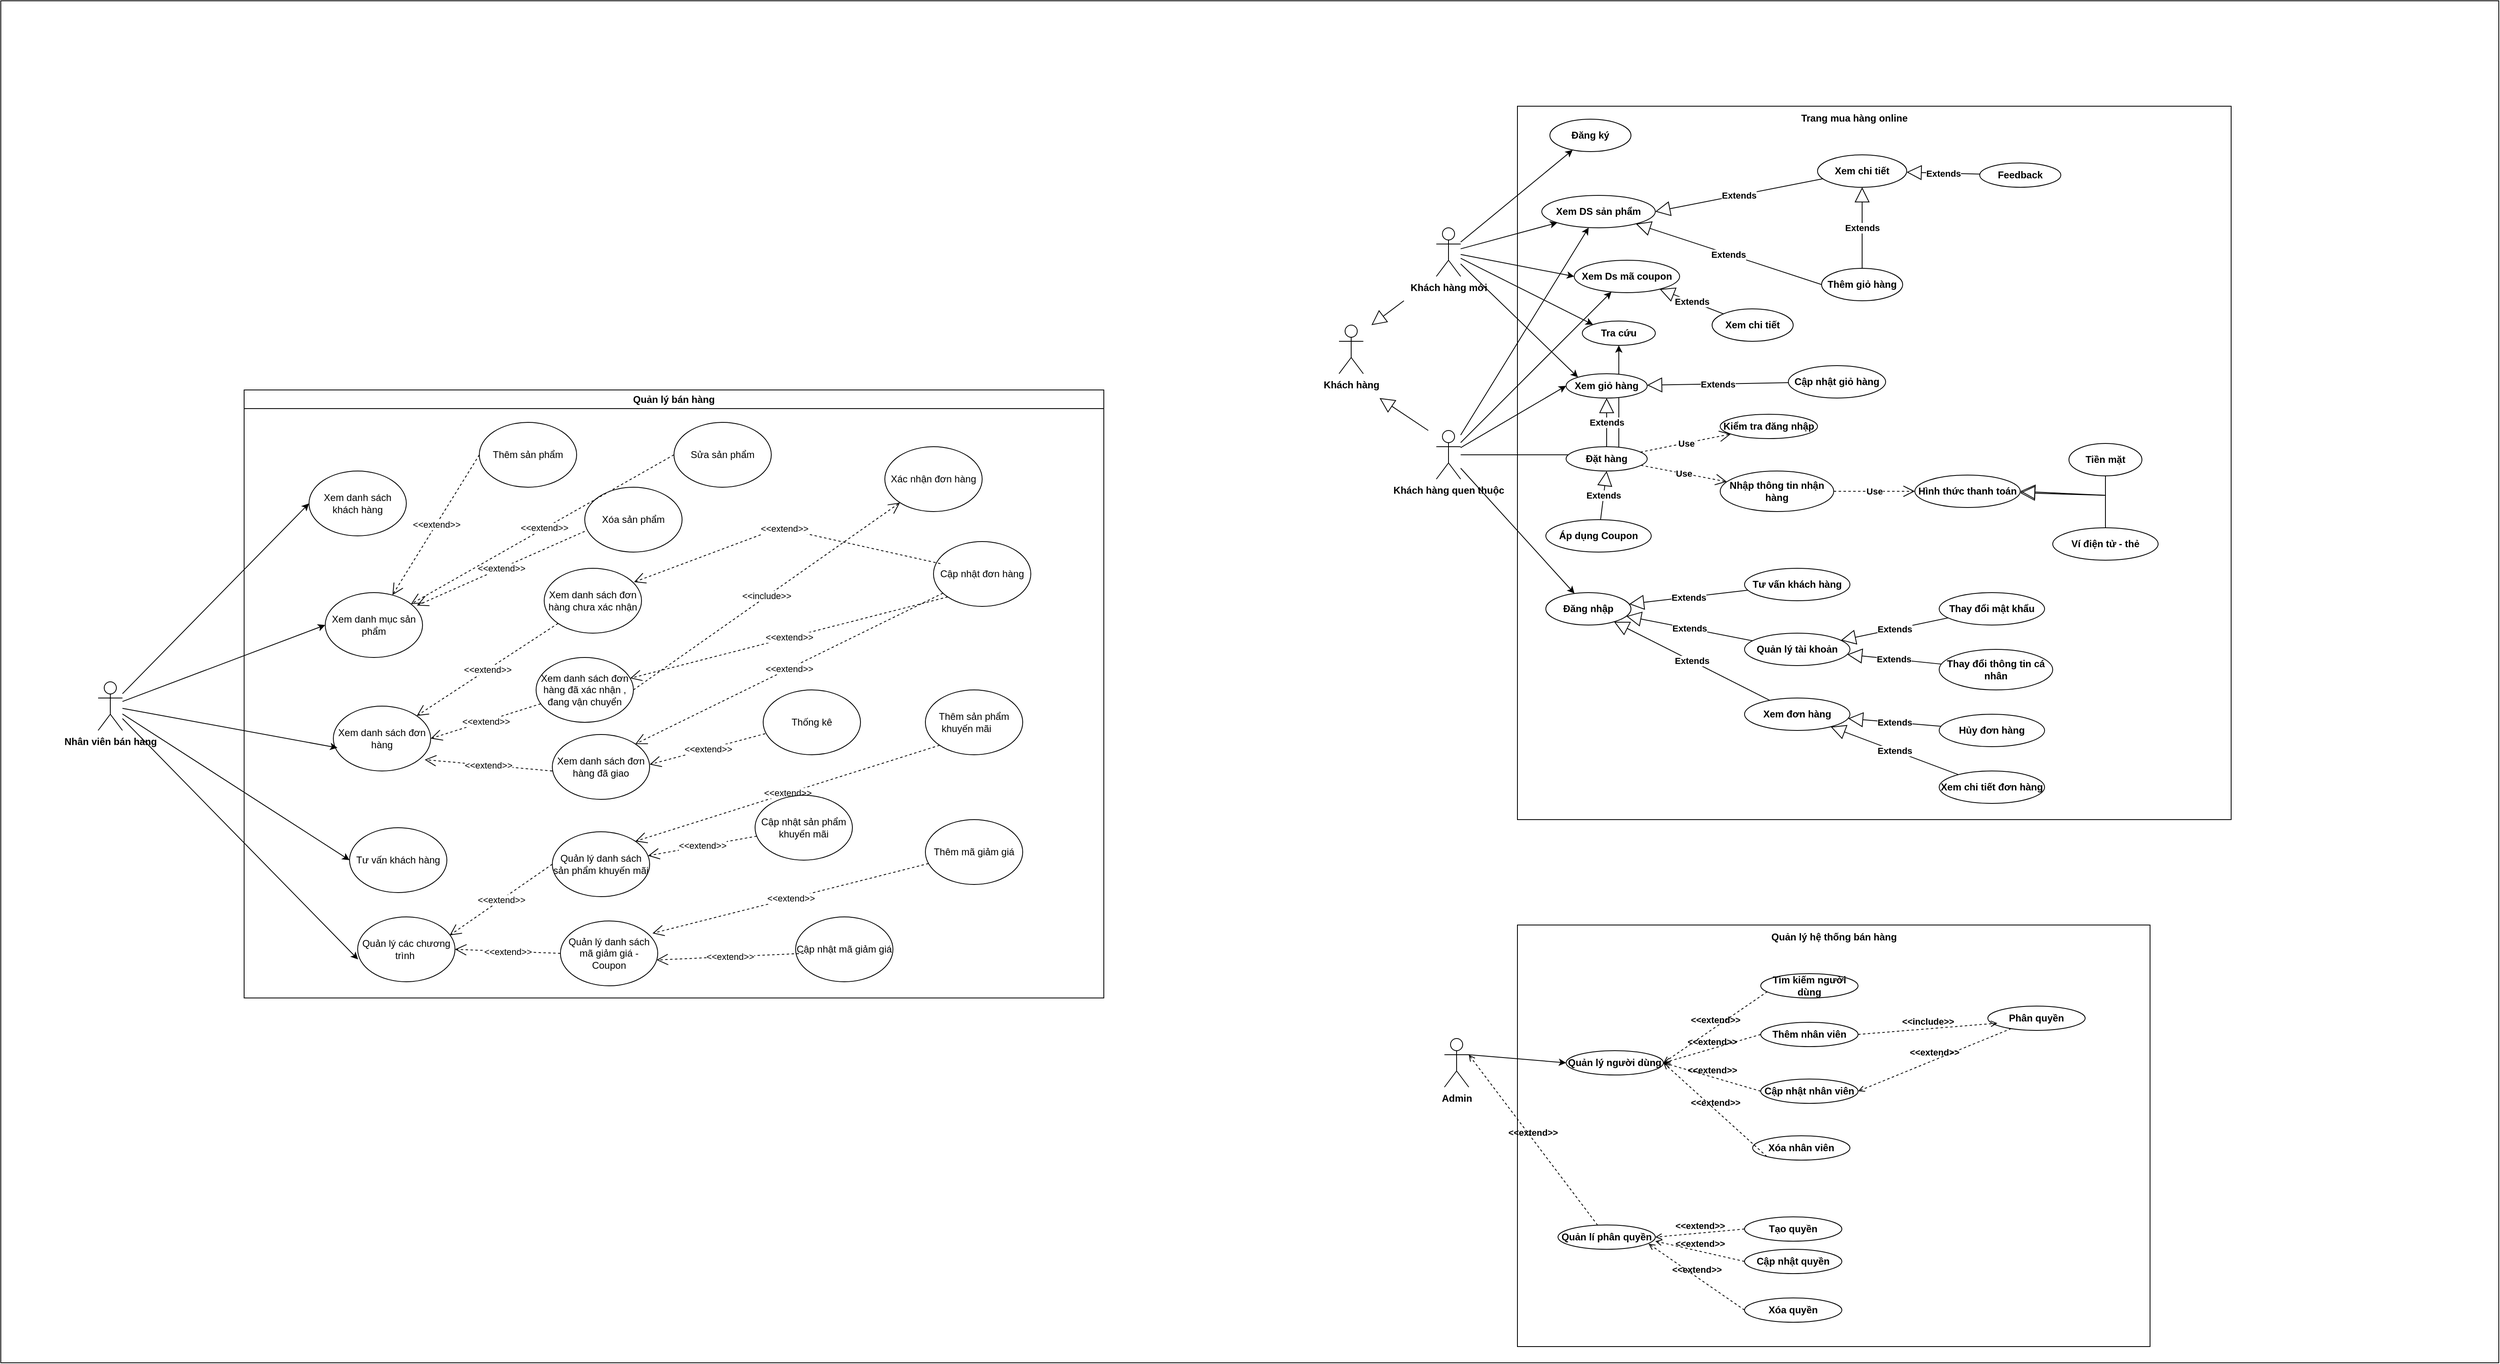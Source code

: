 <mxfile version="28.2.4" pages="2">
  <diagram name="Trang-1" id="hPvKzBz1b78GgGM9Wtxj">
    <mxGraphModel grid="1" page="1" gridSize="10" guides="1" tooltips="1" connect="1" arrows="1" fold="1" pageScale="1" pageWidth="827" pageHeight="1169" math="0" shadow="0">
      <root>
        <mxCell id="0" />
        <mxCell id="1" parent="0" />
        <mxCell id="7KAacbBbOtTTsOqDtR2a-72" value="" style="rounded=0;whiteSpace=wrap;html=1;fontStyle=1" vertex="1" parent="1">
          <mxGeometry x="-1910" y="-1150" width="3080" height="1680" as="geometry" />
        </mxCell>
        <mxCell id="szL0_lKkmVnAjkS_TGyX-1" value="" style="rounded=0;whiteSpace=wrap;html=1;fontStyle=1" vertex="1" parent="1">
          <mxGeometry x="-40" y="-10" width="780" height="520" as="geometry" />
        </mxCell>
        <mxCell id="szL0_lKkmVnAjkS_TGyX-2" value="Admin" style="shape=umlActor;verticalLabelPosition=bottom;verticalAlign=top;html=1;outlineConnect=0;fontStyle=1" vertex="1" parent="1">
          <mxGeometry x="-130" y="130" width="30" height="60" as="geometry" />
        </mxCell>
        <mxCell id="7KAacbBbOtTTsOqDtR2a-1" value="" style="rounded=0;whiteSpace=wrap;html=1;fontStyle=1" vertex="1" parent="1">
          <mxGeometry x="-40" y="-1020" width="880" height="880" as="geometry" />
        </mxCell>
        <mxCell id="7KAacbBbOtTTsOqDtR2a-34" style="rounded=0;orthogonalLoop=1;jettySize=auto;html=1;fontStyle=1" edge="1" parent="1" source="7KAacbBbOtTTsOqDtR2a-2" target="7KAacbBbOtTTsOqDtR2a-8">
          <mxGeometry relative="1" as="geometry" />
        </mxCell>
        <mxCell id="7KAacbBbOtTTsOqDtR2a-35" style="rounded=0;orthogonalLoop=1;jettySize=auto;html=1;entryX=0;entryY=0.5;entryDx=0;entryDy=0;fontStyle=1" edge="1" parent="1" source="7KAacbBbOtTTsOqDtR2a-2" target="7KAacbBbOtTTsOqDtR2a-11">
          <mxGeometry relative="1" as="geometry" />
        </mxCell>
        <mxCell id="7KAacbBbOtTTsOqDtR2a-36" style="rounded=0;orthogonalLoop=1;jettySize=auto;html=1;entryX=0;entryY=0;entryDx=0;entryDy=0;fontStyle=1" edge="1" parent="1" source="7KAacbBbOtTTsOqDtR2a-2" target="7KAacbBbOtTTsOqDtR2a-13">
          <mxGeometry relative="1" as="geometry" />
        </mxCell>
        <mxCell id="7KAacbBbOtTTsOqDtR2a-37" style="rounded=0;orthogonalLoop=1;jettySize=auto;html=1;entryX=0;entryY=0;entryDx=0;entryDy=0;fontStyle=1" edge="1" parent="1" source="7KAacbBbOtTTsOqDtR2a-2" target="7KAacbBbOtTTsOqDtR2a-14">
          <mxGeometry relative="1" as="geometry" />
        </mxCell>
        <mxCell id="7KAacbBbOtTTsOqDtR2a-2" value="Khách hàng mới" style="shape=umlActor;verticalLabelPosition=bottom;verticalAlign=top;html=1;outlineConnect=0;fontStyle=1" vertex="1" parent="1">
          <mxGeometry x="-140" y="-870" width="30" height="60" as="geometry" />
        </mxCell>
        <mxCell id="7KAacbBbOtTTsOqDtR2a-3" value="Trang mua hàng online" style="text;html=1;align=center;verticalAlign=middle;resizable=0;points=[];autosize=1;strokeColor=none;fillColor=none;fontStyle=1" vertex="1" parent="1">
          <mxGeometry x="300" y="-1020" width="150" height="30" as="geometry" />
        </mxCell>
        <mxCell id="7KAacbBbOtTTsOqDtR2a-4" value="Khách hàng" style="shape=umlActor;verticalLabelPosition=bottom;verticalAlign=top;html=1;outlineConnect=0;fontStyle=1" vertex="1" parent="1">
          <mxGeometry x="-260" y="-750" width="30" height="60" as="geometry" />
        </mxCell>
        <mxCell id="7KAacbBbOtTTsOqDtR2a-40" style="rounded=0;orthogonalLoop=1;jettySize=auto;html=1;fontStyle=1" edge="1" parent="1" source="7KAacbBbOtTTsOqDtR2a-5" target="7KAacbBbOtTTsOqDtR2a-8">
          <mxGeometry relative="1" as="geometry" />
        </mxCell>
        <mxCell id="7KAacbBbOtTTsOqDtR2a-41" style="rounded=0;orthogonalLoop=1;jettySize=auto;html=1;fontStyle=1" edge="1" parent="1" source="7KAacbBbOtTTsOqDtR2a-5" target="7KAacbBbOtTTsOqDtR2a-11">
          <mxGeometry relative="1" as="geometry" />
        </mxCell>
        <mxCell id="7KAacbBbOtTTsOqDtR2a-42" style="edgeStyle=orthogonalEdgeStyle;rounded=0;orthogonalLoop=1;jettySize=auto;html=1;fontStyle=1" edge="1" parent="1" source="7KAacbBbOtTTsOqDtR2a-5" target="7KAacbBbOtTTsOqDtR2a-13">
          <mxGeometry relative="1" as="geometry" />
        </mxCell>
        <mxCell id="7KAacbBbOtTTsOqDtR2a-43" style="rounded=0;orthogonalLoop=1;jettySize=auto;html=1;entryX=0;entryY=0.5;entryDx=0;entryDy=0;fontStyle=1" edge="1" parent="1" source="7KAacbBbOtTTsOqDtR2a-5" target="7KAacbBbOtTTsOqDtR2a-14">
          <mxGeometry relative="1" as="geometry" />
        </mxCell>
        <mxCell id="7KAacbBbOtTTsOqDtR2a-55" style="rounded=0;orthogonalLoop=1;jettySize=auto;html=1;fontStyle=1" edge="1" parent="1" source="7KAacbBbOtTTsOqDtR2a-5" target="7KAacbBbOtTTsOqDtR2a-23">
          <mxGeometry relative="1" as="geometry" />
        </mxCell>
        <mxCell id="7KAacbBbOtTTsOqDtR2a-5" value="Khách hàng quen thuộc" style="shape=umlActor;verticalLabelPosition=bottom;verticalAlign=top;html=1;outlineConnect=0;fontStyle=1" vertex="1" parent="1">
          <mxGeometry x="-140" y="-620" width="30" height="60" as="geometry" />
        </mxCell>
        <mxCell id="szL0_lKkmVnAjkS_TGyX-7" value="Quản lí phân quyền" style="ellipse;whiteSpace=wrap;html=1;fontStyle=1" vertex="1" parent="1">
          <mxGeometry x="10" y="360" width="120" height="30" as="geometry" />
        </mxCell>
        <mxCell id="7KAacbBbOtTTsOqDtR2a-7" value="Đăng ký" style="ellipse;whiteSpace=wrap;html=1;align=center;fontStyle=1" vertex="1" parent="1">
          <mxGeometry y="-1004" width="100" height="40" as="geometry" />
        </mxCell>
        <mxCell id="7KAacbBbOtTTsOqDtR2a-8" value="Xem DS sản phẩm" style="ellipse;whiteSpace=wrap;html=1;align=center;fontStyle=1" vertex="1" parent="1">
          <mxGeometry x="-10" y="-910" width="140" height="40" as="geometry" />
        </mxCell>
        <mxCell id="7KAacbBbOtTTsOqDtR2a-9" value="Xem chi tiết" style="ellipse;whiteSpace=wrap;html=1;align=center;fontStyle=1" vertex="1" parent="1">
          <mxGeometry x="330" y="-960" width="110" height="40" as="geometry" />
        </mxCell>
        <mxCell id="7KAacbBbOtTTsOqDtR2a-10" value="Feedback" style="ellipse;whiteSpace=wrap;html=1;align=center;fontStyle=1" vertex="1" parent="1">
          <mxGeometry x="530" y="-950" width="100" height="30" as="geometry" />
        </mxCell>
        <mxCell id="7KAacbBbOtTTsOqDtR2a-11" value="Xem Ds mã coupon" style="ellipse;whiteSpace=wrap;html=1;align=center;fontStyle=1" vertex="1" parent="1">
          <mxGeometry x="30" y="-830" width="130" height="40" as="geometry" />
        </mxCell>
        <mxCell id="7KAacbBbOtTTsOqDtR2a-12" value="Thêm giỏ hàng" style="ellipse;whiteSpace=wrap;html=1;align=center;fontStyle=1" vertex="1" parent="1">
          <mxGeometry x="335" y="-820" width="100" height="40" as="geometry" />
        </mxCell>
        <mxCell id="7KAacbBbOtTTsOqDtR2a-14" value="Xem giỏ hàng" style="ellipse;whiteSpace=wrap;html=1;align=center;fontStyle=1" vertex="1" parent="1">
          <mxGeometry x="20" y="-690" width="100" height="30" as="geometry" />
        </mxCell>
        <mxCell id="7KAacbBbOtTTsOqDtR2a-15" value="Cập nhật giỏ hàng" style="ellipse;whiteSpace=wrap;html=1;align=center;fontStyle=1" vertex="1" parent="1">
          <mxGeometry x="294" y="-700" width="120" height="40" as="geometry" />
        </mxCell>
        <mxCell id="7KAacbBbOtTTsOqDtR2a-16" value="Đặt hàng" style="ellipse;whiteSpace=wrap;html=1;align=center;fontStyle=1" vertex="1" parent="1">
          <mxGeometry x="20" y="-600" width="100" height="30" as="geometry" />
        </mxCell>
        <mxCell id="7KAacbBbOtTTsOqDtR2a-17" value="Kiểm tra đăng nhập" style="ellipse;whiteSpace=wrap;html=1;align=center;fontStyle=1" vertex="1" parent="1">
          <mxGeometry x="210" y="-640" width="120" height="30" as="geometry" />
        </mxCell>
        <mxCell id="szL0_lKkmVnAjkS_TGyX-10" value="Xóa nhân viên" style="ellipse;whiteSpace=wrap;html=1;fontStyle=1" vertex="1" parent="1">
          <mxGeometry x="250" y="250" width="120" height="30" as="geometry" />
        </mxCell>
        <mxCell id="szL0_lKkmVnAjkS_TGyX-11" value="Tạo quyền" style="ellipse;whiteSpace=wrap;html=1;fontStyle=1" vertex="1" parent="1">
          <mxGeometry x="240" y="350" width="120" height="30" as="geometry" />
        </mxCell>
        <mxCell id="szL0_lKkmVnAjkS_TGyX-12" value="Phân quyền" style="ellipse;whiteSpace=wrap;html=1;fontStyle=1" vertex="1" parent="1">
          <mxGeometry x="540" y="90" width="120" height="30" as="geometry" />
        </mxCell>
        <mxCell id="szL0_lKkmVnAjkS_TGyX-26" value="&amp;lt;&amp;lt;extend&amp;gt;&amp;gt;" style="html=1;verticalAlign=bottom;labelBackgroundColor=none;endArrow=open;endFill=0;dashed=1;rounded=0;entryX=1;entryY=0.5;entryDx=0;entryDy=0;exitX=0;exitY=0.5;exitDx=0;exitDy=0;fontStyle=1" edge="1" parent="1" source="szL0_lKkmVnAjkS_TGyX-11" target="szL0_lKkmVnAjkS_TGyX-7">
          <mxGeometry width="160" relative="1" as="geometry">
            <mxPoint x="358" y="426" as="sourcePoint" />
            <mxPoint x="230" y="310" as="targetPoint" />
          </mxGeometry>
        </mxCell>
        <mxCell id="szL0_lKkmVnAjkS_TGyX-19" value="&amp;lt;&amp;lt;extend&amp;gt;&amp;gt;" style="html=1;verticalAlign=bottom;labelBackgroundColor=none;endArrow=open;endFill=0;dashed=1;rounded=0;entryX=1;entryY=0.5;entryDx=0;entryDy=0;exitX=0.069;exitY=0.737;exitDx=0;exitDy=0;exitPerimeter=0;fontStyle=1" edge="1" parent="1" source="szL0_lKkmVnAjkS_TGyX-9" target="szL0_lKkmVnAjkS_TGyX-16">
          <mxGeometry width="160" relative="1" as="geometry">
            <mxPoint x="330" y="230" as="sourcePoint" />
            <mxPoint x="490" y="230" as="targetPoint" />
          </mxGeometry>
        </mxCell>
        <mxCell id="7KAacbBbOtTTsOqDtR2a-18" value="Nhập thông tin nhận hàng" style="ellipse;whiteSpace=wrap;html=1;align=center;fontStyle=1" vertex="1" parent="1">
          <mxGeometry x="210" y="-570" width="140" height="50" as="geometry" />
        </mxCell>
        <mxCell id="szL0_lKkmVnAjkS_TGyX-13" value="Xóa quyền" style="ellipse;whiteSpace=wrap;html=1;fontStyle=1" vertex="1" parent="1">
          <mxGeometry x="240" y="450" width="120" height="30" as="geometry" />
        </mxCell>
        <mxCell id="szL0_lKkmVnAjkS_TGyX-14" value="Cập nhật quyền" style="ellipse;whiteSpace=wrap;html=1;fontStyle=1" vertex="1" parent="1">
          <mxGeometry x="240" y="390" width="120" height="30" as="geometry" />
        </mxCell>
        <mxCell id="7KAacbBbOtTTsOqDtR2a-23" value="Đăng nhập" style="ellipse;whiteSpace=wrap;html=1;align=center;fontStyle=1" vertex="1" parent="1">
          <mxGeometry x="-5" y="-420" width="105" height="40" as="geometry" />
        </mxCell>
        <mxCell id="7KAacbBbOtTTsOqDtR2a-22" value="Áp dụng Coupon" style="ellipse;whiteSpace=wrap;html=1;align=center;fontStyle=1" vertex="1" parent="1">
          <mxGeometry x="-5" y="-510" width="130" height="40" as="geometry" />
        </mxCell>
        <mxCell id="7KAacbBbOtTTsOqDtR2a-24" value="Tư vấn khách hàng" style="ellipse;whiteSpace=wrap;html=1;align=center;fontStyle=1" vertex="1" parent="1">
          <mxGeometry x="240" y="-450" width="130" height="40" as="geometry" />
        </mxCell>
        <mxCell id="7KAacbBbOtTTsOqDtR2a-19" value="Hình thức thanh toán" style="ellipse;whiteSpace=wrap;html=1;align=center;fontStyle=1" vertex="1" parent="1">
          <mxGeometry x="450" y="-565" width="130" height="40" as="geometry" />
        </mxCell>
        <mxCell id="7KAacbBbOtTTsOqDtR2a-25" value="Quản lý tài khoản" style="ellipse;whiteSpace=wrap;html=1;align=center;fontStyle=1" vertex="1" parent="1">
          <mxGeometry x="240" y="-370" width="130" height="40" as="geometry" />
        </mxCell>
        <mxCell id="7KAacbBbOtTTsOqDtR2a-13" value="Tra cứu" style="ellipse;whiteSpace=wrap;html=1;align=center;fontStyle=1" vertex="1" parent="1">
          <mxGeometry x="40" y="-755" width="90" height="30" as="geometry" />
        </mxCell>
        <mxCell id="7KAacbBbOtTTsOqDtR2a-26" value="Xem đơn hàng" style="ellipse;whiteSpace=wrap;html=1;align=center;fontStyle=1" vertex="1" parent="1">
          <mxGeometry x="240" y="-290" width="130" height="40" as="geometry" />
        </mxCell>
        <mxCell id="7KAacbBbOtTTsOqDtR2a-20" value="Tiền mặt" style="ellipse;whiteSpace=wrap;html=1;align=center;fontStyle=1" vertex="1" parent="1">
          <mxGeometry x="640" y="-604" width="90" height="40" as="geometry" />
        </mxCell>
        <mxCell id="7KAacbBbOtTTsOqDtR2a-27" value="Thay đổi mật khẩu" style="ellipse;whiteSpace=wrap;html=1;align=center;fontStyle=1" vertex="1" parent="1">
          <mxGeometry x="480" y="-420" width="130" height="40" as="geometry" />
        </mxCell>
        <mxCell id="szL0_lKkmVnAjkS_TGyX-22" value="&amp;lt;&amp;lt;extend&amp;gt;&amp;gt;" style="html=1;verticalAlign=bottom;labelBackgroundColor=none;endArrow=open;endFill=0;dashed=1;rounded=0;entryX=1;entryY=0.5;entryDx=0;entryDy=0;exitX=0;exitY=0.5;exitDx=0;exitDy=0;fontStyle=1" edge="1" parent="1" source="szL0_lKkmVnAjkS_TGyX-15" target="szL0_lKkmVnAjkS_TGyX-16">
          <mxGeometry width="160" relative="1" as="geometry">
            <mxPoint x="340" y="180" as="sourcePoint" />
            <mxPoint x="220" y="215" as="targetPoint" />
          </mxGeometry>
        </mxCell>
        <mxCell id="7KAacbBbOtTTsOqDtR2a-28" value="Thay đổi thông tin cá nhân" style="ellipse;whiteSpace=wrap;html=1;align=center;fontStyle=1" vertex="1" parent="1">
          <mxGeometry x="480" y="-350" width="140" height="50" as="geometry" />
        </mxCell>
        <mxCell id="7KAacbBbOtTTsOqDtR2a-21" value="Ví điện tử - thẻ" style="ellipse;whiteSpace=wrap;html=1;align=center;fontStyle=1" vertex="1" parent="1">
          <mxGeometry x="620" y="-500" width="130" height="40" as="geometry" />
        </mxCell>
        <mxCell id="7KAacbBbOtTTsOqDtR2a-29" value="Hủy đơn hàng" style="ellipse;whiteSpace=wrap;html=1;align=center;fontStyle=1" vertex="1" parent="1">
          <mxGeometry x="480" y="-270" width="130" height="40" as="geometry" />
        </mxCell>
        <mxCell id="szL0_lKkmVnAjkS_TGyX-31" value="&amp;lt;&amp;lt;include&amp;gt;&amp;gt;" style="html=1;verticalAlign=bottom;labelBackgroundColor=none;endArrow=open;endFill=0;dashed=1;rounded=0;exitX=1;exitY=0.5;exitDx=0;exitDy=0;entryX=0.098;entryY=0.704;entryDx=0;entryDy=0;entryPerimeter=0;fontStyle=1" edge="1" parent="1" source="szL0_lKkmVnAjkS_TGyX-8" target="szL0_lKkmVnAjkS_TGyX-12">
          <mxGeometry width="160" relative="1" as="geometry">
            <mxPoint x="330" y="230" as="sourcePoint" />
            <mxPoint x="490" y="230" as="targetPoint" />
          </mxGeometry>
        </mxCell>
        <mxCell id="7KAacbBbOtTTsOqDtR2a-30" value="Xem chi tiết đơn hàng" style="ellipse;whiteSpace=wrap;html=1;align=center;fontStyle=1" vertex="1" parent="1">
          <mxGeometry x="480" y="-200" width="130" height="40" as="geometry" />
        </mxCell>
        <mxCell id="szL0_lKkmVnAjkS_TGyX-21" value="&amp;lt;&amp;lt;extend&amp;gt;&amp;gt;" style="html=1;verticalAlign=bottom;labelBackgroundColor=none;endArrow=open;endFill=0;dashed=1;rounded=0;entryX=1;entryY=0.5;entryDx=0;entryDy=0;exitX=0;exitY=0.5;exitDx=0;exitDy=0;fontStyle=1" edge="1" parent="1" source="szL0_lKkmVnAjkS_TGyX-8" target="szL0_lKkmVnAjkS_TGyX-16">
          <mxGeometry width="160" relative="1" as="geometry">
            <mxPoint x="398" y="110" as="sourcePoint" />
            <mxPoint x="270" y="198" as="targetPoint" />
          </mxGeometry>
        </mxCell>
        <mxCell id="szL0_lKkmVnAjkS_TGyX-33" value="" style="endArrow=classic;html=1;rounded=0;entryX=0;entryY=0.5;entryDx=0;entryDy=0;fontStyle=1" edge="1" parent="1" target="szL0_lKkmVnAjkS_TGyX-16">
          <mxGeometry width="50" height="50" relative="1" as="geometry">
            <mxPoint x="-100" y="150" as="sourcePoint" />
            <mxPoint x="-50" y="100" as="targetPoint" />
          </mxGeometry>
        </mxCell>
        <mxCell id="szL0_lKkmVnAjkS_TGyX-29" value="&amp;lt;&amp;lt;extend&amp;gt;&amp;gt;" style="html=1;verticalAlign=bottom;labelBackgroundColor=none;endArrow=open;endFill=0;dashed=1;rounded=0;entryX=1;entryY=0.5;entryDx=0;entryDy=0;fontStyle=1" edge="1" parent="1" source="szL0_lKkmVnAjkS_TGyX-12" target="szL0_lKkmVnAjkS_TGyX-15">
          <mxGeometry width="160" relative="1" as="geometry">
            <mxPoint x="688" y="296" as="sourcePoint" />
            <mxPoint x="560" y="180" as="targetPoint" />
          </mxGeometry>
        </mxCell>
        <mxCell id="szL0_lKkmVnAjkS_TGyX-34" value="&amp;lt;&amp;lt;extend&amp;gt;&amp;gt;" style="html=1;verticalAlign=bottom;labelBackgroundColor=none;endArrow=open;endFill=0;dashed=1;rounded=0;entryX=1;entryY=0.333;entryDx=0;entryDy=0;entryPerimeter=0;fontStyle=1" edge="1" parent="1" source="szL0_lKkmVnAjkS_TGyX-7" target="szL0_lKkmVnAjkS_TGyX-2">
          <mxGeometry width="160" relative="1" as="geometry">
            <mxPoint x="48" y="306" as="sourcePoint" />
            <mxPoint x="-80" y="190" as="targetPoint" />
          </mxGeometry>
        </mxCell>
        <mxCell id="szL0_lKkmVnAjkS_TGyX-27" value="&amp;lt;&amp;lt;extend&amp;gt;&amp;gt;" style="html=1;verticalAlign=bottom;labelBackgroundColor=none;endArrow=open;endFill=0;dashed=1;rounded=0;exitX=0;exitY=0.5;exitDx=0;exitDy=0;fontStyle=1" edge="1" parent="1" source="szL0_lKkmVnAjkS_TGyX-14">
          <mxGeometry width="160" relative="1" as="geometry">
            <mxPoint x="358" y="486" as="sourcePoint" />
            <mxPoint x="130" y="380" as="targetPoint" />
          </mxGeometry>
        </mxCell>
        <mxCell id="szL0_lKkmVnAjkS_TGyX-15" value="Cập nhật nhân viên" style="ellipse;whiteSpace=wrap;html=1;fontStyle=1" vertex="1" parent="1">
          <mxGeometry x="260" y="180" width="120" height="30" as="geometry" />
        </mxCell>
        <mxCell id="szL0_lKkmVnAjkS_TGyX-16" value="Quản lý người dùng" style="ellipse;whiteSpace=wrap;html=1;fontStyle=1" vertex="1" parent="1">
          <mxGeometry x="20" y="145" width="120" height="30" as="geometry" />
        </mxCell>
        <mxCell id="szL0_lKkmVnAjkS_TGyX-28" value="&amp;lt;&amp;lt;extend&amp;gt;&amp;gt;" style="html=1;verticalAlign=bottom;labelBackgroundColor=none;endArrow=open;endFill=0;dashed=1;rounded=0;entryX=0.93;entryY=0.77;entryDx=0;entryDy=0;exitX=0;exitY=0.5;exitDx=0;exitDy=0;entryPerimeter=0;fontStyle=1" edge="1" parent="1" source="szL0_lKkmVnAjkS_TGyX-13" target="szL0_lKkmVnAjkS_TGyX-7">
          <mxGeometry width="160" relative="1" as="geometry">
            <mxPoint x="438" y="546" as="sourcePoint" />
            <mxPoint x="310" y="430" as="targetPoint" />
          </mxGeometry>
        </mxCell>
        <mxCell id="szL0_lKkmVnAjkS_TGyX-8" value="Thêm nhân viên" style="ellipse;whiteSpace=wrap;html=1;fontStyle=1" vertex="1" parent="1">
          <mxGeometry x="260" y="110" width="120" height="30" as="geometry" />
        </mxCell>
        <mxCell id="szL0_lKkmVnAjkS_TGyX-9" value="Tìm kiếm người dùng" style="ellipse;whiteSpace=wrap;html=1;fontStyle=1" vertex="1" parent="1">
          <mxGeometry x="260" y="50" width="120" height="30" as="geometry" />
        </mxCell>
        <mxCell id="szL0_lKkmVnAjkS_TGyX-25" value="&amp;lt;&amp;lt;extend&amp;gt;&amp;gt;" style="html=1;verticalAlign=bottom;labelBackgroundColor=none;endArrow=open;endFill=0;dashed=1;rounded=0;entryX=1;entryY=0.5;entryDx=0;entryDy=0;exitX=0;exitY=1;exitDx=0;exitDy=0;fontStyle=1" edge="1" parent="1" source="szL0_lKkmVnAjkS_TGyX-10" target="szL0_lKkmVnAjkS_TGyX-16">
          <mxGeometry width="160" relative="1" as="geometry">
            <mxPoint x="270" y="200" as="sourcePoint" />
            <mxPoint x="150" y="235" as="targetPoint" />
          </mxGeometry>
        </mxCell>
        <mxCell id="7KAacbBbOtTTsOqDtR2a-31" value="Extends" style="endArrow=block;endSize=16;endFill=0;html=1;rounded=0;entryX=1;entryY=0.5;entryDx=0;entryDy=0;fontStyle=1" edge="1" parent="1" source="7KAacbBbOtTTsOqDtR2a-9" target="7KAacbBbOtTTsOqDtR2a-8">
          <mxGeometry width="160" relative="1" as="geometry">
            <mxPoint x="930" y="-640" as="sourcePoint" />
            <mxPoint x="1090" y="-640" as="targetPoint" />
          </mxGeometry>
        </mxCell>
        <mxCell id="7KAacbBbOtTTsOqDtR2a-33" style="rounded=0;orthogonalLoop=1;jettySize=auto;html=1;fontStyle=1" edge="1" parent="1" source="7KAacbBbOtTTsOqDtR2a-2" target="7KAacbBbOtTTsOqDtR2a-7">
          <mxGeometry relative="1" as="geometry" />
        </mxCell>
        <mxCell id="7KAacbBbOtTTsOqDtR2a-38" value="" style="endArrow=block;endSize=16;endFill=0;html=1;rounded=0;fontStyle=1" edge="1" parent="1">
          <mxGeometry width="160" relative="1" as="geometry">
            <mxPoint x="-150" y="-620" as="sourcePoint" />
            <mxPoint x="-210" y="-660" as="targetPoint" />
          </mxGeometry>
        </mxCell>
        <mxCell id="7KAacbBbOtTTsOqDtR2a-39" value="" style="endArrow=block;endSize=16;endFill=0;html=1;rounded=0;fontStyle=1" edge="1" parent="1">
          <mxGeometry width="160" relative="1" as="geometry">
            <mxPoint x="-180" y="-780" as="sourcePoint" />
            <mxPoint x="-220" y="-750" as="targetPoint" />
          </mxGeometry>
        </mxCell>
        <mxCell id="7KAacbBbOtTTsOqDtR2a-44" value="Extends" style="endArrow=block;endSize=16;endFill=0;html=1;rounded=0;fontStyle=1" edge="1" parent="1" source="7KAacbBbOtTTsOqDtR2a-10" target="7KAacbBbOtTTsOqDtR2a-9">
          <mxGeometry width="160" relative="1" as="geometry">
            <mxPoint x="806" y="-850" as="sourcePoint" />
            <mxPoint x="600" y="-809" as="targetPoint" />
          </mxGeometry>
        </mxCell>
        <mxCell id="7KAacbBbOtTTsOqDtR2a-45" value="Extends" style="endArrow=block;endSize=16;endFill=0;html=1;rounded=0;fontStyle=1" edge="1" parent="1" source="7KAacbBbOtTTsOqDtR2a-12" target="7KAacbBbOtTTsOqDtR2a-9">
          <mxGeometry width="160" relative="1" as="geometry">
            <mxPoint x="666" y="-890" as="sourcePoint" />
            <mxPoint x="460" y="-849" as="targetPoint" />
          </mxGeometry>
        </mxCell>
        <mxCell id="7KAacbBbOtTTsOqDtR2a-46" value="Extends" style="endArrow=block;endSize=16;endFill=0;html=1;rounded=0;exitX=0;exitY=0.5;exitDx=0;exitDy=0;fontStyle=1" edge="1" parent="1" source="7KAacbBbOtTTsOqDtR2a-12" target="7KAacbBbOtTTsOqDtR2a-8">
          <mxGeometry width="160" relative="1" as="geometry">
            <mxPoint x="456" y="-820" as="sourcePoint" />
            <mxPoint x="250" y="-779" as="targetPoint" />
          </mxGeometry>
        </mxCell>
        <mxCell id="7KAacbBbOtTTsOqDtR2a-47" value="Xem chi tiết" style="ellipse;whiteSpace=wrap;html=1;align=center;fontStyle=1" vertex="1" parent="1">
          <mxGeometry x="200" y="-770" width="100" height="40" as="geometry" />
        </mxCell>
        <mxCell id="7KAacbBbOtTTsOqDtR2a-48" value="Extends" style="endArrow=block;endSize=16;endFill=0;html=1;rounded=0;fontStyle=1" edge="1" parent="1" source="7KAacbBbOtTTsOqDtR2a-47" target="7KAacbBbOtTTsOqDtR2a-11">
          <mxGeometry width="160" relative="1" as="geometry">
            <mxPoint x="389" y="-715" as="sourcePoint" />
            <mxPoint x="160" y="-790" as="targetPoint" />
          </mxGeometry>
        </mxCell>
        <mxCell id="7KAacbBbOtTTsOqDtR2a-49" value="Extends" style="endArrow=block;endSize=16;endFill=0;html=1;rounded=0;fontStyle=1" edge="1" parent="1" source="7KAacbBbOtTTsOqDtR2a-15" target="7KAacbBbOtTTsOqDtR2a-14">
          <mxGeometry width="160" relative="1" as="geometry">
            <mxPoint x="399" y="-615" as="sourcePoint" />
            <mxPoint x="170" y="-690" as="targetPoint" />
          </mxGeometry>
        </mxCell>
        <mxCell id="7KAacbBbOtTTsOqDtR2a-50" value="Extends" style="endArrow=block;endSize=16;endFill=0;html=1;rounded=0;fontStyle=1" edge="1" parent="1" source="7KAacbBbOtTTsOqDtR2a-16" target="7KAacbBbOtTTsOqDtR2a-14">
          <mxGeometry width="160" relative="1" as="geometry">
            <mxPoint x="199" y="-565" as="sourcePoint" />
            <mxPoint x="-30" y="-640" as="targetPoint" />
          </mxGeometry>
        </mxCell>
        <mxCell id="7KAacbBbOtTTsOqDtR2a-51" value="Extends" style="endArrow=block;endSize=16;endFill=0;html=1;rounded=0;entryX=0.5;entryY=1;entryDx=0;entryDy=0;fontStyle=1" edge="1" parent="1" source="7KAacbBbOtTTsOqDtR2a-22" target="7KAacbBbOtTTsOqDtR2a-16">
          <mxGeometry width="160" relative="1" as="geometry">
            <mxPoint x="-1" y="-485" as="sourcePoint" />
            <mxPoint x="-230" y="-560" as="targetPoint" />
          </mxGeometry>
        </mxCell>
        <mxCell id="7KAacbBbOtTTsOqDtR2a-52" value="Extends" style="endArrow=block;endSize=16;endFill=0;html=1;rounded=0;fontStyle=1" edge="1" parent="1" source="7KAacbBbOtTTsOqDtR2a-24" target="7KAacbBbOtTTsOqDtR2a-23">
          <mxGeometry width="160" relative="1" as="geometry">
            <mxPoint x="509" y="-355" as="sourcePoint" />
            <mxPoint x="280" y="-430" as="targetPoint" />
          </mxGeometry>
        </mxCell>
        <mxCell id="7KAacbBbOtTTsOqDtR2a-53" value="Extends" style="endArrow=block;endSize=16;endFill=0;html=1;rounded=0;fontStyle=1" edge="1" parent="1" source="7KAacbBbOtTTsOqDtR2a-25" target="7KAacbBbOtTTsOqDtR2a-23">
          <mxGeometry width="160" relative="1" as="geometry">
            <mxPoint x="349" y="-265" as="sourcePoint" />
            <mxPoint x="120" y="-340" as="targetPoint" />
          </mxGeometry>
        </mxCell>
        <mxCell id="7KAacbBbOtTTsOqDtR2a-54" value="Extends" style="endArrow=block;endSize=16;endFill=0;html=1;rounded=0;fontStyle=1" edge="1" parent="1" source="7KAacbBbOtTTsOqDtR2a-26" target="7KAacbBbOtTTsOqDtR2a-23">
          <mxGeometry width="160" relative="1" as="geometry">
            <mxPoint x="349" y="-195" as="sourcePoint" />
            <mxPoint x="120" y="-270" as="targetPoint" />
          </mxGeometry>
        </mxCell>
        <mxCell id="7KAacbBbOtTTsOqDtR2a-56" value="" style="endArrow=block;endSize=16;endFill=0;html=1;rounded=0;fontStyle=1" edge="1" parent="1" source="7KAacbBbOtTTsOqDtR2a-20" target="7KAacbBbOtTTsOqDtR2a-19">
          <mxGeometry x="0.055" y="47" width="160" relative="1" as="geometry">
            <mxPoint x="1039" y="-575" as="sourcePoint" />
            <mxPoint x="810" y="-650" as="targetPoint" />
            <Array as="points">
              <mxPoint x="685" y="-540" />
            </Array>
            <mxPoint as="offset" />
          </mxGeometry>
        </mxCell>
        <mxCell id="7KAacbBbOtTTsOqDtR2a-57" value="" style="endArrow=block;endSize=16;endFill=0;html=1;rounded=0;entryX=1;entryY=0.5;entryDx=0;entryDy=0;fontStyle=1" edge="1" parent="1" source="7KAacbBbOtTTsOqDtR2a-21" target="7KAacbBbOtTTsOqDtR2a-19">
          <mxGeometry x="0.09" y="28" width="160" relative="1" as="geometry">
            <mxPoint x="969" y="-465" as="sourcePoint" />
            <mxPoint x="740" y="-540" as="targetPoint" />
            <Array as="points">
              <mxPoint x="685" y="-540" />
            </Array>
            <mxPoint as="offset" />
          </mxGeometry>
        </mxCell>
        <mxCell id="L8F_WE0kTv24C7yc9nqN-1" value="Quản lý bán hàng" style="swimlane;whiteSpace=wrap;html=1;fontStyle=1" vertex="1" parent="1">
          <mxGeometry x="-1610" y="-670" width="1060" height="750" as="geometry" />
        </mxCell>
        <mxCell id="L8F_WE0kTv24C7yc9nqN-5" value="&lt;span style=&quot;font-weight: normal;&quot;&gt;Xem danh sách khách hàng&lt;/span&gt;" style="ellipse;whiteSpace=wrap;html=1;fontStyle=1" vertex="1" parent="L8F_WE0kTv24C7yc9nqN-1">
          <mxGeometry x="80" y="100" width="120" height="80" as="geometry" />
        </mxCell>
        <mxCell id="L8F_WE0kTv24C7yc9nqN-15" value="Xem danh sách đơn hàng chưa xác nhận" style="ellipse;whiteSpace=wrap;html=1;" vertex="1" parent="L8F_WE0kTv24C7yc9nqN-1">
          <mxGeometry x="370" y="220" width="120" height="80" as="geometry" />
        </mxCell>
        <mxCell id="L8F_WE0kTv24C7yc9nqN-13" value="Xem danh sách đơn hàng đã xác nhận , đang vận chuyển" style="ellipse;whiteSpace=wrap;html=1;" vertex="1" parent="L8F_WE0kTv24C7yc9nqN-1">
          <mxGeometry x="360" y="330" width="120" height="80" as="geometry" />
        </mxCell>
        <mxCell id="L8F_WE0kTv24C7yc9nqN-10" value="Xem danh sách đơn hàng đã giao" style="ellipse;whiteSpace=wrap;html=1;" vertex="1" parent="L8F_WE0kTv24C7yc9nqN-1">
          <mxGeometry x="380" y="425" width="120" height="80" as="geometry" />
        </mxCell>
        <mxCell id="L8F_WE0kTv24C7yc9nqN-9" value="Quản lý các chương trình&amp;nbsp;" style="ellipse;whiteSpace=wrap;html=1;" vertex="1" parent="L8F_WE0kTv24C7yc9nqN-1">
          <mxGeometry x="140" y="650" width="120" height="80" as="geometry" />
        </mxCell>
        <mxCell id="L8F_WE0kTv24C7yc9nqN-12" value="Quản lý danh sách mã giảm giá - Coupon" style="ellipse;whiteSpace=wrap;html=1;" vertex="1" parent="L8F_WE0kTv24C7yc9nqN-1">
          <mxGeometry x="390" y="655" width="120" height="80" as="geometry" />
        </mxCell>
        <mxCell id="L8F_WE0kTv24C7yc9nqN-17" value="Quản lý danh sách sản phẩm khuyến mãi" style="ellipse;whiteSpace=wrap;html=1;" vertex="1" parent="L8F_WE0kTv24C7yc9nqN-1">
          <mxGeometry x="380" y="545" width="120" height="80" as="geometry" />
        </mxCell>
        <mxCell id="L8F_WE0kTv24C7yc9nqN-16" value="Thêm sản phẩm khuyến mãi&lt;span style=&quot;white-space: pre;&quot;&gt;&#x9;&lt;/span&gt;" style="ellipse;whiteSpace=wrap;html=1;" vertex="1" parent="L8F_WE0kTv24C7yc9nqN-1">
          <mxGeometry x="840" y="370" width="120" height="80" as="geometry" />
        </mxCell>
        <mxCell id="L8F_WE0kTv24C7yc9nqN-11" value="Thống kê" style="ellipse;whiteSpace=wrap;html=1;" vertex="1" parent="L8F_WE0kTv24C7yc9nqN-1">
          <mxGeometry x="640" y="370" width="120" height="80" as="geometry" />
        </mxCell>
        <mxCell id="L8F_WE0kTv24C7yc9nqN-14" value="Cập nhật đơn hàng" style="ellipse;whiteSpace=wrap;html=1;" vertex="1" parent="L8F_WE0kTv24C7yc9nqN-1">
          <mxGeometry x="850" y="187" width="120" height="80" as="geometry" />
        </mxCell>
        <mxCell id="L8F_WE0kTv24C7yc9nqN-19" value="Xóa sản phẩm" style="ellipse;whiteSpace=wrap;html=1;" vertex="1" parent="L8F_WE0kTv24C7yc9nqN-1">
          <mxGeometry x="420" y="120" width="120" height="80" as="geometry" />
        </mxCell>
        <mxCell id="L8F_WE0kTv24C7yc9nqN-20" value="Xác nhận đơn hàng" style="ellipse;whiteSpace=wrap;html=1;" vertex="1" parent="L8F_WE0kTv24C7yc9nqN-1">
          <mxGeometry x="790" y="70" width="120" height="80" as="geometry" />
        </mxCell>
        <mxCell id="L8F_WE0kTv24C7yc9nqN-8" value="Tư vấn khách hàng" style="ellipse;whiteSpace=wrap;html=1;" vertex="1" parent="L8F_WE0kTv24C7yc9nqN-1">
          <mxGeometry x="130" y="540" width="120" height="80" as="geometry" />
        </mxCell>
        <mxCell id="L8F_WE0kTv24C7yc9nqN-7" value="&lt;span style=&quot;font-weight: normal;&quot;&gt;Xem danh sách đơn hàng&lt;/span&gt;" style="ellipse;whiteSpace=wrap;html=1;fontStyle=1" vertex="1" parent="L8F_WE0kTv24C7yc9nqN-1">
          <mxGeometry x="110" y="390" width="120" height="80" as="geometry" />
        </mxCell>
        <mxCell id="L8F_WE0kTv24C7yc9nqN-6" value="&lt;span style=&quot;font-weight: normal;&quot;&gt;Xem danh mục sản phẩm&lt;/span&gt;" style="ellipse;whiteSpace=wrap;html=1;fontStyle=1" vertex="1" parent="L8F_WE0kTv24C7yc9nqN-1">
          <mxGeometry x="100" y="250" width="120" height="80" as="geometry" />
        </mxCell>
        <mxCell id="L8F_WE0kTv24C7yc9nqN-23" value="Sửa sản phẩm" style="ellipse;whiteSpace=wrap;html=1;" vertex="1" parent="L8F_WE0kTv24C7yc9nqN-1">
          <mxGeometry x="530" y="40" width="120" height="80" as="geometry" />
        </mxCell>
        <mxCell id="L8F_WE0kTv24C7yc9nqN-22" value="Thêm sản phẩm" style="ellipse;whiteSpace=wrap;html=1;" vertex="1" parent="L8F_WE0kTv24C7yc9nqN-1">
          <mxGeometry x="290" y="40" width="120" height="80" as="geometry" />
        </mxCell>
        <mxCell id="L8F_WE0kTv24C7yc9nqN-32" value="&amp;lt;&amp;lt;extend&amp;gt;&amp;gt;" style="endArrow=open;endSize=12;dashed=1;html=1;rounded=0;exitX=0;exitY=0.5;exitDx=0;exitDy=0;" edge="1" parent="L8F_WE0kTv24C7yc9nqN-1" source="L8F_WE0kTv24C7yc9nqN-22" target="L8F_WE0kTv24C7yc9nqN-6">
          <mxGeometry width="160" relative="1" as="geometry">
            <mxPoint x="240" y="190" as="sourcePoint" />
            <mxPoint x="400" y="190" as="targetPoint" />
          </mxGeometry>
        </mxCell>
        <mxCell id="L8F_WE0kTv24C7yc9nqN-33" value="&amp;lt;&amp;lt;extend&amp;gt;&amp;gt;" style="endArrow=open;endSize=12;dashed=1;html=1;rounded=0;exitX=0;exitY=0.68;exitDx=0;exitDy=0;entryX=0.942;entryY=0.199;entryDx=0;entryDy=0;entryPerimeter=0;exitPerimeter=0;" edge="1" parent="L8F_WE0kTv24C7yc9nqN-1" source="L8F_WE0kTv24C7yc9nqN-19" target="L8F_WE0kTv24C7yc9nqN-6">
          <mxGeometry width="160" relative="1" as="geometry">
            <mxPoint x="477" y="160" as="sourcePoint" />
            <mxPoint x="370" y="333" as="targetPoint" />
          </mxGeometry>
        </mxCell>
        <mxCell id="L8F_WE0kTv24C7yc9nqN-34" value="&amp;lt;&amp;lt;extend&amp;gt;&amp;gt;" style="endArrow=open;endSize=12;dashed=1;html=1;rounded=0;exitX=0;exitY=0.5;exitDx=0;exitDy=0;" edge="1" parent="L8F_WE0kTv24C7yc9nqN-1" source="L8F_WE0kTv24C7yc9nqN-23" target="L8F_WE0kTv24C7yc9nqN-6">
          <mxGeometry x="-0.015" y="-1" width="160" relative="1" as="geometry">
            <mxPoint x="777" y="190" as="sourcePoint" />
            <mxPoint x="670" y="363" as="targetPoint" />
            <mxPoint as="offset" />
          </mxGeometry>
        </mxCell>
        <mxCell id="L8F_WE0kTv24C7yc9nqN-35" value="&amp;lt;&amp;lt;extend&amp;gt;&amp;gt;" style="endArrow=open;endSize=12;dashed=1;html=1;rounded=0;" edge="1" parent="L8F_WE0kTv24C7yc9nqN-1" source="L8F_WE0kTv24C7yc9nqN-15" target="L8F_WE0kTv24C7yc9nqN-7">
          <mxGeometry width="160" relative="1" as="geometry">
            <mxPoint x="477" y="340" as="sourcePoint" />
            <mxPoint x="270" y="432" as="targetPoint" />
          </mxGeometry>
        </mxCell>
        <mxCell id="L8F_WE0kTv24C7yc9nqN-36" value="&amp;lt;&amp;lt;extend&amp;gt;&amp;gt;" style="endArrow=open;endSize=12;dashed=1;html=1;rounded=0;entryX=1;entryY=0.5;entryDx=0;entryDy=0;" edge="1" parent="L8F_WE0kTv24C7yc9nqN-1" source="L8F_WE0kTv24C7yc9nqN-13" target="L8F_WE0kTv24C7yc9nqN-7">
          <mxGeometry width="160" relative="1" as="geometry">
            <mxPoint x="547" y="430" as="sourcePoint" />
            <mxPoint x="340" y="522" as="targetPoint" />
          </mxGeometry>
        </mxCell>
        <mxCell id="L8F_WE0kTv24C7yc9nqN-38" value="&amp;lt;&amp;lt;include&amp;gt;&amp;gt;" style="endArrow=open;endSize=12;dashed=1;html=1;rounded=0;exitX=1;exitY=0.5;exitDx=0;exitDy=0;" edge="1" parent="L8F_WE0kTv24C7yc9nqN-1" source="L8F_WE0kTv24C7yc9nqN-13" target="L8F_WE0kTv24C7yc9nqN-20">
          <mxGeometry width="160" relative="1" as="geometry">
            <mxPoint x="767" y="410" as="sourcePoint" />
            <mxPoint x="630" y="430" as="targetPoint" />
          </mxGeometry>
        </mxCell>
        <mxCell id="L8F_WE0kTv24C7yc9nqN-40" value="&amp;lt;&amp;lt;extend&amp;gt;&amp;gt;" style="endArrow=open;endSize=12;dashed=1;html=1;rounded=0;exitX=0;exitY=1;exitDx=0;exitDy=0;" edge="1" parent="L8F_WE0kTv24C7yc9nqN-1" source="L8F_WE0kTv24C7yc9nqN-14" target="L8F_WE0kTv24C7yc9nqN-13">
          <mxGeometry width="160" relative="1" as="geometry">
            <mxPoint x="967" y="280" as="sourcePoint" />
            <mxPoint x="760" y="372" as="targetPoint" />
          </mxGeometry>
        </mxCell>
        <mxCell id="L8F_WE0kTv24C7yc9nqN-41" value="&amp;lt;&amp;lt;extend&amp;gt;&amp;gt;" style="endArrow=open;endSize=12;dashed=1;html=1;rounded=0;entryX=1;entryY=0;entryDx=0;entryDy=0;" edge="1" parent="L8F_WE0kTv24C7yc9nqN-1" source="L8F_WE0kTv24C7yc9nqN-14" target="L8F_WE0kTv24C7yc9nqN-10">
          <mxGeometry width="160" relative="1" as="geometry">
            <mxPoint x="937" y="330" as="sourcePoint" />
            <mxPoint x="730" y="422" as="targetPoint" />
          </mxGeometry>
        </mxCell>
        <mxCell id="L8F_WE0kTv24C7yc9nqN-42" value="&amp;lt;&amp;lt;extend&amp;gt;&amp;gt;" style="endArrow=open;endSize=12;dashed=1;html=1;rounded=0;exitX=0.071;exitY=0.341;exitDx=0;exitDy=0;entryX=0.923;entryY=0.213;entryDx=0;entryDy=0;entryPerimeter=0;exitPerimeter=0;" edge="1" parent="L8F_WE0kTv24C7yc9nqN-1" source="L8F_WE0kTv24C7yc9nqN-14" target="L8F_WE0kTv24C7yc9nqN-15">
          <mxGeometry width="160" relative="1" as="geometry">
            <mxPoint x="840.4" y="191.63" as="sourcePoint" />
            <mxPoint x="479.997" y="220.0" as="targetPoint" />
            <Array as="points">
              <mxPoint x="660" y="170" />
            </Array>
          </mxGeometry>
        </mxCell>
        <mxCell id="L8F_WE0kTv24C7yc9nqN-43" value="&amp;lt;&amp;lt;extend&amp;gt;&amp;gt;" style="endArrow=open;endSize=12;dashed=1;html=1;rounded=0;exitX=0;exitY=1;exitDx=0;exitDy=0;entryX=1;entryY=0;entryDx=0;entryDy=0;" edge="1" parent="L8F_WE0kTv24C7yc9nqN-1" source="L8F_WE0kTv24C7yc9nqN-16" target="L8F_WE0kTv24C7yc9nqN-17">
          <mxGeometry width="160" relative="1" as="geometry">
            <mxPoint x="967" y="550" as="sourcePoint" />
            <mxPoint x="760" y="642" as="targetPoint" />
          </mxGeometry>
        </mxCell>
        <mxCell id="L8F_WE0kTv24C7yc9nqN-44" value="&amp;lt;&amp;lt;extend&amp;gt;&amp;gt;" style="endArrow=open;endSize=12;dashed=1;html=1;rounded=0;exitX=0;exitY=0.5;exitDx=0;exitDy=0;entryX=0.945;entryY=0.285;entryDx=0;entryDy=0;entryPerimeter=0;" edge="1" parent="L8F_WE0kTv24C7yc9nqN-1" source="L8F_WE0kTv24C7yc9nqN-17" target="L8F_WE0kTv24C7yc9nqN-9">
          <mxGeometry width="160" relative="1" as="geometry">
            <mxPoint x="537" y="610" as="sourcePoint" />
            <mxPoint x="330" y="702" as="targetPoint" />
          </mxGeometry>
        </mxCell>
        <mxCell id="L8F_WE0kTv24C7yc9nqN-45" value="&amp;lt;&amp;lt;extend&amp;gt;&amp;gt;" style="endArrow=open;endSize=12;dashed=1;html=1;rounded=0;exitX=0;exitY=0.5;exitDx=0;exitDy=0;entryX=1;entryY=0.5;entryDx=0;entryDy=0;" edge="1" parent="L8F_WE0kTv24C7yc9nqN-1" source="L8F_WE0kTv24C7yc9nqN-12" target="L8F_WE0kTv24C7yc9nqN-9">
          <mxGeometry width="160" relative="1" as="geometry">
            <mxPoint x="577" y="680" as="sourcePoint" />
            <mxPoint x="370" y="772" as="targetPoint" />
          </mxGeometry>
        </mxCell>
        <mxCell id="L8F_WE0kTv24C7yc9nqN-48" value="&amp;lt;&amp;lt;extend&amp;gt;&amp;gt;" style="endArrow=open;endSize=12;dashed=1;html=1;rounded=0;exitX=0.021;exitY=0.675;exitDx=0;exitDy=0;exitPerimeter=0;" edge="1" parent="L8F_WE0kTv24C7yc9nqN-1" source="L8F_WE0kTv24C7yc9nqN-11">
          <mxGeometry width="160" relative="1" as="geometry">
            <mxPoint x="697" y="370" as="sourcePoint" />
            <mxPoint x="500" y="462" as="targetPoint" />
          </mxGeometry>
        </mxCell>
        <mxCell id="7KAacbBbOtTTsOqDtR2a-60" value="Use" style="endArrow=open;endSize=12;dashed=1;html=1;rounded=0;fontStyle=1" edge="1" parent="1" source="7KAacbBbOtTTsOqDtR2a-16" target="7KAacbBbOtTTsOqDtR2a-17">
          <mxGeometry width="160" relative="1" as="geometry">
            <mxPoint x="170" y="-580" as="sourcePoint" />
            <mxPoint x="270" y="-580" as="targetPoint" />
          </mxGeometry>
        </mxCell>
        <mxCell id="7KAacbBbOtTTsOqDtR2a-62" value="Extends" style="endArrow=block;endSize=16;endFill=0;html=1;rounded=0;fontStyle=1" edge="1" parent="1" source="7KAacbBbOtTTsOqDtR2a-27" target="7KAacbBbOtTTsOqDtR2a-25">
          <mxGeometry width="160" relative="1" as="geometry">
            <mxPoint x="616" y="-350" as="sourcePoint" />
            <mxPoint x="470" y="-333" as="targetPoint" />
          </mxGeometry>
        </mxCell>
        <mxCell id="L8F_WE0kTv24C7yc9nqN-21" style="rounded=0;orthogonalLoop=1;jettySize=auto;html=1;entryX=0;entryY=0.5;entryDx=0;entryDy=0;" edge="1" parent="1" source="L8F_WE0kTv24C7yc9nqN-2" target="L8F_WE0kTv24C7yc9nqN-5">
          <mxGeometry relative="1" as="geometry" />
        </mxCell>
        <mxCell id="L8F_WE0kTv24C7yc9nqN-28" style="rounded=0;orthogonalLoop=1;jettySize=auto;html=1;entryX=0;entryY=0.5;entryDx=0;entryDy=0;" edge="1" parent="1" source="L8F_WE0kTv24C7yc9nqN-2" target="L8F_WE0kTv24C7yc9nqN-6">
          <mxGeometry relative="1" as="geometry" />
        </mxCell>
        <mxCell id="L8F_WE0kTv24C7yc9nqN-30" style="rounded=0;orthogonalLoop=1;jettySize=auto;html=1;entryX=0;entryY=0.5;entryDx=0;entryDy=0;" edge="1" parent="1" source="L8F_WE0kTv24C7yc9nqN-2" target="L8F_WE0kTv24C7yc9nqN-8">
          <mxGeometry relative="1" as="geometry" />
        </mxCell>
        <mxCell id="L8F_WE0kTv24C7yc9nqN-2" value="Nhân viên bán hàng" style="shape=umlActor;verticalLabelPosition=bottom;verticalAlign=top;html=1;outlineConnect=0;fontStyle=1" vertex="1" parent="1">
          <mxGeometry x="-1790" y="-310" width="30" height="60" as="geometry" />
        </mxCell>
        <mxCell id="7KAacbBbOtTTsOqDtR2a-59" value="Use" style="endArrow=open;endSize=12;dashed=1;html=1;rounded=0;fontStyle=1" edge="1" parent="1" source="7KAacbBbOtTTsOqDtR2a-18" target="7KAacbBbOtTTsOqDtR2a-19">
          <mxGeometry width="160" relative="1" as="geometry">
            <mxPoint x="440" y="-470" as="sourcePoint" />
            <mxPoint x="600" y="-470" as="targetPoint" />
          </mxGeometry>
        </mxCell>
        <mxCell id="7KAacbBbOtTTsOqDtR2a-63" value="Extends" style="endArrow=block;endSize=16;endFill=0;html=1;rounded=0;fontStyle=1" edge="1" parent="1" source="7KAacbBbOtTTsOqDtR2a-28" target="7KAacbBbOtTTsOqDtR2a-25">
          <mxGeometry width="160" relative="1" as="geometry">
            <mxPoint x="626" y="-320" as="sourcePoint" />
            <mxPoint x="480" y="-303" as="targetPoint" />
          </mxGeometry>
        </mxCell>
        <mxCell id="7KAacbBbOtTTsOqDtR2a-67" value="Use" style="endArrow=open;endSize=12;dashed=1;html=1;rounded=0;fontStyle=1" edge="1" parent="1" source="7KAacbBbOtTTsOqDtR2a-16" target="7KAacbBbOtTTsOqDtR2a-18">
          <mxGeometry width="160" relative="1" as="geometry">
            <mxPoint x="180" y="-490" as="sourcePoint" />
            <mxPoint x="280" y="-490" as="targetPoint" />
          </mxGeometry>
        </mxCell>
        <mxCell id="7KAacbBbOtTTsOqDtR2a-64" value="Extends" style="endArrow=block;endSize=16;endFill=0;html=1;rounded=0;fontStyle=1" edge="1" parent="1" source="7KAacbBbOtTTsOqDtR2a-29" target="7KAacbBbOtTTsOqDtR2a-26">
          <mxGeometry width="160" relative="1" as="geometry">
            <mxPoint x="526" y="-230" as="sourcePoint" />
            <mxPoint x="380" y="-213" as="targetPoint" />
          </mxGeometry>
        </mxCell>
        <mxCell id="7KAacbBbOtTTsOqDtR2a-68" value="Quản lý hệ thống bán hàng" style="text;html=1;align=center;verticalAlign=middle;resizable=0;points=[];autosize=1;strokeColor=none;fillColor=none;fontStyle=1" vertex="1" parent="1">
          <mxGeometry x="265" y="-10" width="170" height="30" as="geometry" />
        </mxCell>
        <mxCell id="7KAacbBbOtTTsOqDtR2a-65" value="Extends" style="endArrow=block;endSize=16;endFill=0;html=1;rounded=0;fontStyle=1" edge="1" parent="1" source="7KAacbBbOtTTsOqDtR2a-30" target="7KAacbBbOtTTsOqDtR2a-26">
          <mxGeometry width="160" relative="1" as="geometry">
            <mxPoint x="526" y="-200" as="sourcePoint" />
            <mxPoint x="380" y="-183" as="targetPoint" />
          </mxGeometry>
        </mxCell>
        <mxCell id="L8F_WE0kTv24C7yc9nqN-24" value="Cập nhật sản phẩm khuyến mãi" style="ellipse;whiteSpace=wrap;html=1;" vertex="1" parent="1">
          <mxGeometry x="-980" y="-170" width="120" height="80" as="geometry" />
        </mxCell>
        <mxCell id="L8F_WE0kTv24C7yc9nqN-25" value="Thêm mã giảm giá" style="ellipse;whiteSpace=wrap;html=1;" vertex="1" parent="1">
          <mxGeometry x="-770" y="-140" width="120" height="80" as="geometry" />
        </mxCell>
        <mxCell id="L8F_WE0kTv24C7yc9nqN-26" value="Cập nhật mã giảm giá" style="ellipse;whiteSpace=wrap;html=1;" vertex="1" parent="1">
          <mxGeometry x="-930" y="-20" width="120" height="80" as="geometry" />
        </mxCell>
        <mxCell id="L8F_WE0kTv24C7yc9nqN-29" style="rounded=0;orthogonalLoop=1;jettySize=auto;html=1;entryX=0.042;entryY=0.642;entryDx=0;entryDy=0;entryPerimeter=0;" edge="1" parent="1" source="L8F_WE0kTv24C7yc9nqN-2" target="L8F_WE0kTv24C7yc9nqN-7">
          <mxGeometry relative="1" as="geometry" />
        </mxCell>
        <mxCell id="L8F_WE0kTv24C7yc9nqN-31" style="rounded=0;orthogonalLoop=1;jettySize=auto;html=1;entryX=0.004;entryY=0.655;entryDx=0;entryDy=0;entryPerimeter=0;" edge="1" parent="1" source="L8F_WE0kTv24C7yc9nqN-2" target="L8F_WE0kTv24C7yc9nqN-9">
          <mxGeometry relative="1" as="geometry" />
        </mxCell>
        <mxCell id="L8F_WE0kTv24C7yc9nqN-37" value="&amp;lt;&amp;lt;extend&amp;gt;&amp;gt;" style="endArrow=open;endSize=12;dashed=1;html=1;rounded=0;entryX=0.939;entryY=0.826;entryDx=0;entryDy=0;entryPerimeter=0;" edge="1" parent="1" target="L8F_WE0kTv24C7yc9nqN-7">
          <mxGeometry width="160" relative="1" as="geometry">
            <mxPoint x="-1230" y="-200" as="sourcePoint" />
            <mxPoint x="-1310" y="-98" as="targetPoint" />
          </mxGeometry>
        </mxCell>
        <mxCell id="L8F_WE0kTv24C7yc9nqN-39" value="&amp;lt;&amp;lt;extend&amp;gt;&amp;gt;" style="endArrow=open;endSize=12;dashed=1;html=1;rounded=0;" edge="1" parent="1" source="L8F_WE0kTv24C7yc9nqN-24" target="L8F_WE0kTv24C7yc9nqN-17">
          <mxGeometry width="160" relative="1" as="geometry">
            <mxPoint x="-843" y="-170" as="sourcePoint" />
            <mxPoint x="-1050" y="-78" as="targetPoint" />
          </mxGeometry>
        </mxCell>
        <mxCell id="L8F_WE0kTv24C7yc9nqN-46" value="&amp;lt;&amp;lt;extend&amp;gt;&amp;gt;" style="endArrow=open;endSize=12;dashed=1;html=1;rounded=0;entryX=0.946;entryY=0.191;entryDx=0;entryDy=0;entryPerimeter=0;" edge="1" parent="1" source="L8F_WE0kTv24C7yc9nqN-25" target="L8F_WE0kTv24C7yc9nqN-12">
          <mxGeometry width="160" relative="1" as="geometry">
            <mxPoint x="-753" y="-40" as="sourcePoint" />
            <mxPoint x="-960" y="52" as="targetPoint" />
          </mxGeometry>
        </mxCell>
        <mxCell id="L8F_WE0kTv24C7yc9nqN-47" value="&amp;lt;&amp;lt;extend&amp;gt;&amp;gt;" style="endArrow=open;endSize=12;dashed=1;html=1;rounded=0;entryX=0.988;entryY=0.602;entryDx=0;entryDy=0;entryPerimeter=0;" edge="1" parent="1" target="L8F_WE0kTv24C7yc9nqN-12">
          <mxGeometry width="160" relative="1" as="geometry">
            <mxPoint x="-920" y="25" as="sourcePoint" />
            <mxPoint x="-990" y="112" as="targetPoint" />
          </mxGeometry>
        </mxCell>
      </root>
    </mxGraphModel>
  </diagram>
  <diagram id="2F3YAuvJm_2TOrWDlFDI" name="Trang-2">
    <mxGraphModel grid="1" page="1" gridSize="10" guides="1" tooltips="1" connect="1" arrows="1" fold="1" pageScale="1" pageWidth="3300" pageHeight="4681" math="0" shadow="0">
      <root>
        <mxCell id="0" />
        <mxCell id="1" parent="0" />
        <mxCell id="2IpPNuM7LPJykNGAtpQ8-1" value="Text" style="text;html=1;align=center;verticalAlign=middle;resizable=0;points=[];autosize=1;strokeColor=none;fillColor=none;" vertex="1" parent="1">
          <mxGeometry x="765" y="438" width="50" height="30" as="geometry" />
        </mxCell>
      </root>
    </mxGraphModel>
  </diagram>
</mxfile>
